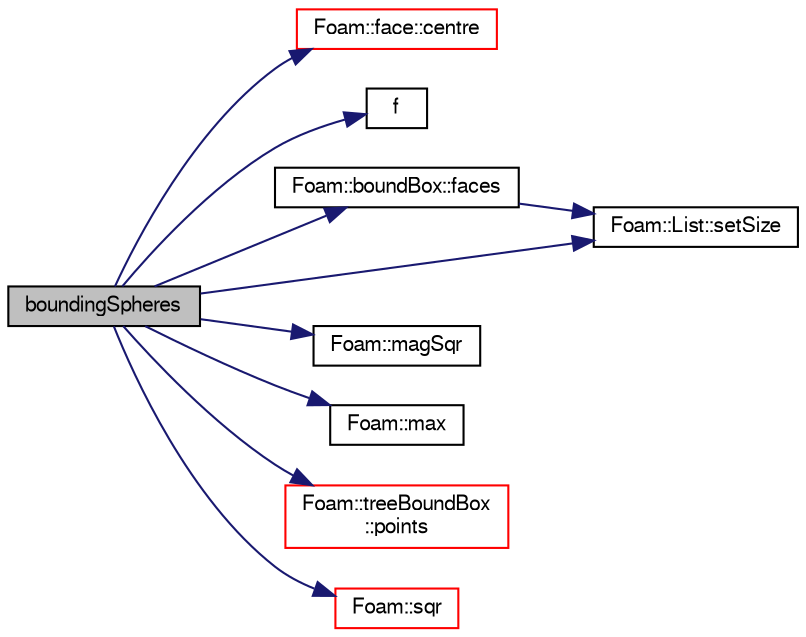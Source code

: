 digraph "boundingSpheres"
{
  bgcolor="transparent";
  edge [fontname="FreeSans",fontsize="10",labelfontname="FreeSans",labelfontsize="10"];
  node [fontname="FreeSans",fontsize="10",shape=record];
  rankdir="LR";
  Node150 [label="boundingSpheres",height=0.2,width=0.4,color="black", fillcolor="grey75", style="filled", fontcolor="black"];
  Node150 -> Node151 [color="midnightblue",fontsize="10",style="solid",fontname="FreeSans"];
  Node151 [label="Foam::face::centre",height=0.2,width=0.4,color="red",URL="$a27218.html#a87a4cbbb775d06be2c2f27bdab4ddb04",tooltip="Centre point of face. "];
  Node150 -> Node155 [color="midnightblue",fontsize="10",style="solid",fontname="FreeSans"];
  Node155 [label="f",height=0.2,width=0.4,color="black",URL="$a17900.html#a888be93833ac7a23170555c69c690288"];
  Node150 -> Node156 [color="midnightblue",fontsize="10",style="solid",fontname="FreeSans"];
  Node156 [label="Foam::boundBox::faces",height=0.2,width=0.4,color="black",URL="$a27102.html#a71ead990d42034167acc8657c7c23dc3",tooltip="Return faces with correct point order. "];
  Node156 -> Node157 [color="midnightblue",fontsize="10",style="solid",fontname="FreeSans"];
  Node157 [label="Foam::List::setSize",height=0.2,width=0.4,color="black",URL="$a25694.html#aedb985ffeaf1bdbfeccc2a8730405703",tooltip="Reset size of List. "];
  Node150 -> Node158 [color="midnightblue",fontsize="10",style="solid",fontname="FreeSans"];
  Node158 [label="Foam::magSqr",height=0.2,width=0.4,color="black",URL="$a21124.html#ae6fff2c6981e6d9618aa5038e69def6e"];
  Node150 -> Node159 [color="midnightblue",fontsize="10",style="solid",fontname="FreeSans"];
  Node159 [label="Foam::max",height=0.2,width=0.4,color="black",URL="$a21124.html#ac993e906cf2774ae77e666bc24e81733"];
  Node150 -> Node160 [color="midnightblue",fontsize="10",style="solid",fontname="FreeSans"];
  Node160 [label="Foam::treeBoundBox\l::points",height=0.2,width=0.4,color="red",URL="$a27618.html#affb7cf1209e1e3af9a19a21860268ee5",tooltip="vertex coordinates. In octant coding. "];
  Node150 -> Node157 [color="midnightblue",fontsize="10",style="solid",fontname="FreeSans"];
  Node150 -> Node164 [color="midnightblue",fontsize="10",style="solid",fontname="FreeSans"];
  Node164 [label="Foam::sqr",height=0.2,width=0.4,color="red",URL="$a21124.html#a277dc11c581d53826ab5090b08f3b17b"];
}
